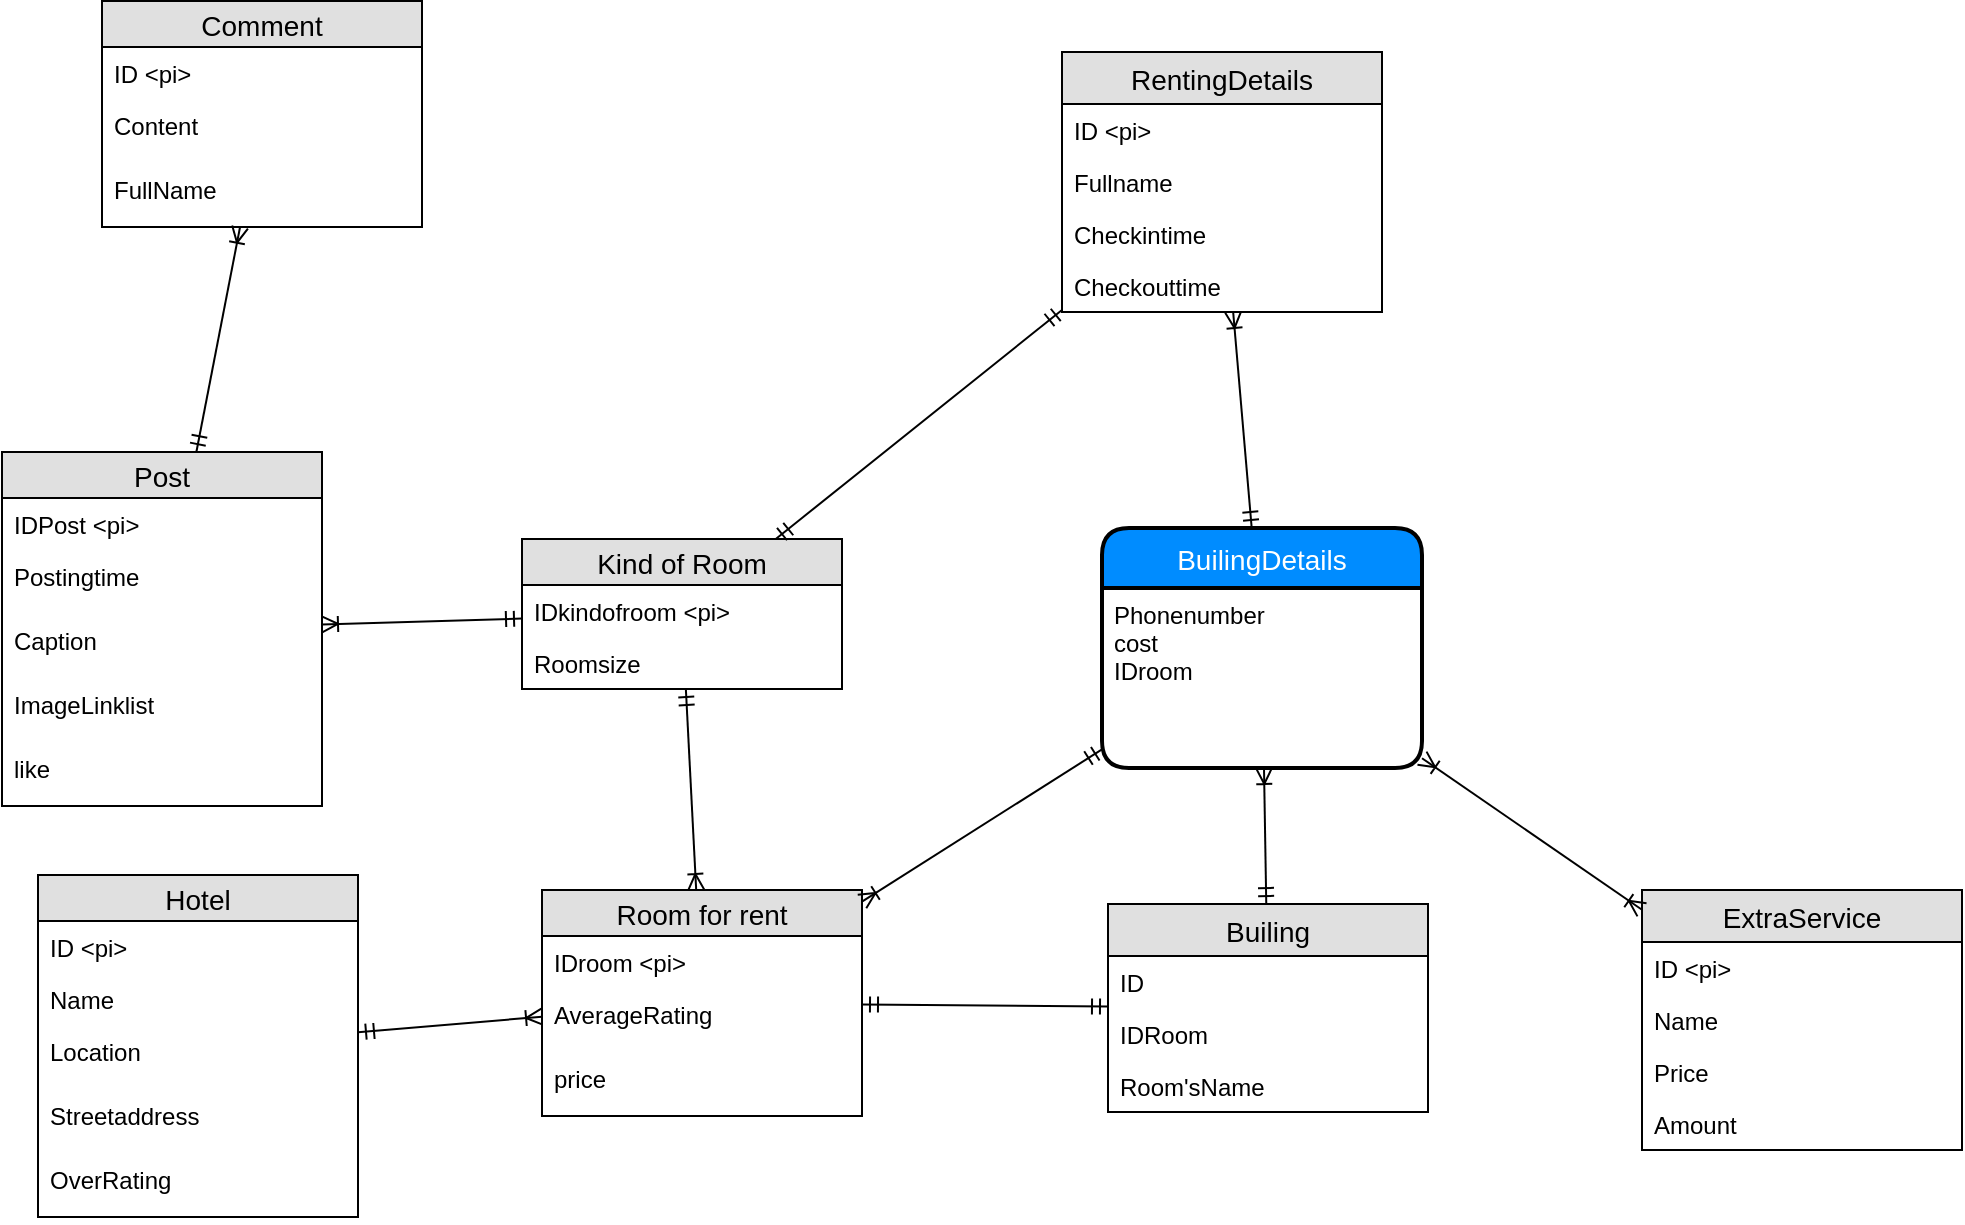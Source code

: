 <mxfile version="11.1.2" type="device"><diagram id="YQOrjujq_5rI3hVJkiRe" name="Page-1"><mxGraphModel dx="1848" dy="1701" grid="1" gridSize="10" guides="1" tooltips="1" connect="1" arrows="1" fold="1" page="1" pageScale="1" pageWidth="827" pageHeight="1169" math="0" shadow="0"><root><mxCell id="0"/><mxCell id="1" parent="0"/><mxCell id="HMpFRkQOSU1bXePTaPa--12" value="Hotel" style="swimlane;fontStyle=0;childLayout=stackLayout;horizontal=1;startSize=23;fillColor=#e0e0e0;horizontalStack=0;resizeParent=1;resizeParentMax=0;resizeLast=0;collapsible=1;marginBottom=0;swimlaneFillColor=#ffffff;align=center;fontSize=14;" vertex="1" parent="1"><mxGeometry x="-202" y="63.5" width="160" height="171" as="geometry"/></mxCell><mxCell id="HMpFRkQOSU1bXePTaPa--13" value="ID &lt;pi&gt;" style="text;strokeColor=none;fillColor=none;spacingLeft=4;spacingRight=4;overflow=hidden;rotatable=0;points=[[0,0.5],[1,0.5]];portConstraint=eastwest;fontSize=12;" vertex="1" parent="HMpFRkQOSU1bXePTaPa--12"><mxGeometry y="23" width="160" height="26" as="geometry"/></mxCell><mxCell id="HMpFRkQOSU1bXePTaPa--14" value="Name" style="text;strokeColor=none;fillColor=none;spacingLeft=4;spacingRight=4;overflow=hidden;rotatable=0;points=[[0,0.5],[1,0.5]];portConstraint=eastwest;fontSize=12;" vertex="1" parent="HMpFRkQOSU1bXePTaPa--12"><mxGeometry y="49" width="160" height="26" as="geometry"/></mxCell><mxCell id="HMpFRkQOSU1bXePTaPa--21" value="Location&#10;&#10;" style="text;strokeColor=none;fillColor=none;spacingLeft=4;spacingRight=4;overflow=hidden;rotatable=0;points=[[0,0.5],[1,0.5]];portConstraint=eastwest;fontSize=12;" vertex="1" parent="HMpFRkQOSU1bXePTaPa--12"><mxGeometry y="75" width="160" height="32" as="geometry"/></mxCell><mxCell id="HMpFRkQOSU1bXePTaPa--15" value="Streetaddress" style="text;strokeColor=none;fillColor=none;spacingLeft=4;spacingRight=4;overflow=hidden;rotatable=0;points=[[0,0.5],[1,0.5]];portConstraint=eastwest;fontSize=12;" vertex="1" parent="HMpFRkQOSU1bXePTaPa--12"><mxGeometry y="107" width="160" height="32" as="geometry"/></mxCell><mxCell id="HMpFRkQOSU1bXePTaPa--22" value="OverRating" style="text;strokeColor=none;fillColor=none;spacingLeft=4;spacingRight=4;overflow=hidden;rotatable=0;points=[[0,0.5],[1,0.5]];portConstraint=eastwest;fontSize=12;" vertex="1" parent="HMpFRkQOSU1bXePTaPa--12"><mxGeometry y="139" width="160" height="32" as="geometry"/></mxCell><mxCell id="HMpFRkQOSU1bXePTaPa--17" value="RentingDetails" style="swimlane;fontStyle=0;childLayout=stackLayout;horizontal=1;startSize=26;fillColor=#e0e0e0;horizontalStack=0;resizeParent=1;resizeParentMax=0;resizeLast=0;collapsible=1;marginBottom=0;swimlaneFillColor=#ffffff;align=center;fontSize=14;" vertex="1" parent="1"><mxGeometry x="310" y="-348" width="160" height="130" as="geometry"/></mxCell><mxCell id="HMpFRkQOSU1bXePTaPa--18" value="ID &lt;pi&gt;" style="text;strokeColor=none;fillColor=none;spacingLeft=4;spacingRight=4;overflow=hidden;rotatable=0;points=[[0,0.5],[1,0.5]];portConstraint=eastwest;fontSize=12;" vertex="1" parent="HMpFRkQOSU1bXePTaPa--17"><mxGeometry y="26" width="160" height="26" as="geometry"/></mxCell><mxCell id="HMpFRkQOSU1bXePTaPa--19" value="Fullname" style="text;strokeColor=none;fillColor=none;spacingLeft=4;spacingRight=4;overflow=hidden;rotatable=0;points=[[0,0.5],[1,0.5]];portConstraint=eastwest;fontSize=12;" vertex="1" parent="HMpFRkQOSU1bXePTaPa--17"><mxGeometry y="52" width="160" height="26" as="geometry"/></mxCell><mxCell id="HMpFRkQOSU1bXePTaPa--24" value="Checkintime" style="text;strokeColor=none;fillColor=none;spacingLeft=4;spacingRight=4;overflow=hidden;rotatable=0;points=[[0,0.5],[1,0.5]];portConstraint=eastwest;fontSize=12;" vertex="1" parent="HMpFRkQOSU1bXePTaPa--17"><mxGeometry y="78" width="160" height="26" as="geometry"/></mxCell><mxCell id="HMpFRkQOSU1bXePTaPa--25" value="Checkouttime" style="text;strokeColor=none;fillColor=none;spacingLeft=4;spacingRight=4;overflow=hidden;rotatable=0;points=[[0,0.5],[1,0.5]];portConstraint=eastwest;fontSize=12;" vertex="1" parent="HMpFRkQOSU1bXePTaPa--17"><mxGeometry y="104" width="160" height="26" as="geometry"/></mxCell><mxCell id="HMpFRkQOSU1bXePTaPa--26" value="BuilingDetails" style="swimlane;childLayout=stackLayout;horizontal=1;startSize=30;horizontalStack=0;fillColor=#008cff;fontColor=#FFFFFF;rounded=1;fontSize=14;fontStyle=0;strokeWidth=2;resizeParent=0;resizeLast=1;shadow=0;dashed=0;align=center;" vertex="1" parent="1"><mxGeometry x="330" y="-110" width="160" height="120" as="geometry"/></mxCell><mxCell id="HMpFRkQOSU1bXePTaPa--27" value="Phonenumber&#10;cost&#10;IDroom&#10;" style="align=left;strokeColor=none;fillColor=none;spacingLeft=4;fontSize=12;verticalAlign=top;resizable=0;rotatable=0;part=1;" vertex="1" parent="HMpFRkQOSU1bXePTaPa--26"><mxGeometry y="30" width="160" height="90" as="geometry"/></mxCell><mxCell id="HMpFRkQOSU1bXePTaPa--28" value="Room for rent" style="swimlane;fontStyle=0;childLayout=stackLayout;horizontal=1;startSize=23;fillColor=#e0e0e0;horizontalStack=0;resizeParent=1;resizeParentMax=0;resizeLast=0;collapsible=1;marginBottom=0;swimlaneFillColor=#ffffff;align=center;fontSize=14;" vertex="1" parent="1"><mxGeometry x="50" y="71" width="160" height="113" as="geometry"/></mxCell><mxCell id="HMpFRkQOSU1bXePTaPa--29" value="IDroom &lt;pi&gt;" style="text;strokeColor=none;fillColor=none;spacingLeft=4;spacingRight=4;overflow=hidden;rotatable=0;points=[[0,0.5],[1,0.5]];portConstraint=eastwest;fontSize=12;" vertex="1" parent="HMpFRkQOSU1bXePTaPa--28"><mxGeometry y="23" width="160" height="26" as="geometry"/></mxCell><mxCell id="HMpFRkQOSU1bXePTaPa--31" value="AverageRating" style="text;strokeColor=none;fillColor=none;spacingLeft=4;spacingRight=4;overflow=hidden;rotatable=0;points=[[0,0.5],[1,0.5]];portConstraint=eastwest;fontSize=12;" vertex="1" parent="HMpFRkQOSU1bXePTaPa--28"><mxGeometry y="49" width="160" height="32" as="geometry"/></mxCell><mxCell id="HMpFRkQOSU1bXePTaPa--50" value="price" style="text;strokeColor=none;fillColor=none;spacingLeft=4;spacingRight=4;overflow=hidden;rotatable=0;points=[[0,0.5],[1,0.5]];portConstraint=eastwest;fontSize=12;" vertex="1" parent="HMpFRkQOSU1bXePTaPa--28"><mxGeometry y="81" width="160" height="32" as="geometry"/></mxCell><mxCell id="HMpFRkQOSU1bXePTaPa--34" value="ExtraService" style="swimlane;fontStyle=0;childLayout=stackLayout;horizontal=1;startSize=26;fillColor=#e0e0e0;horizontalStack=0;resizeParent=1;resizeParentMax=0;resizeLast=0;collapsible=1;marginBottom=0;swimlaneFillColor=#ffffff;align=center;fontSize=14;" vertex="1" parent="1"><mxGeometry x="600" y="71" width="160" height="130" as="geometry"/></mxCell><mxCell id="HMpFRkQOSU1bXePTaPa--35" value="ID &lt;pi&gt;" style="text;strokeColor=none;fillColor=none;spacingLeft=4;spacingRight=4;overflow=hidden;rotatable=0;points=[[0,0.5],[1,0.5]];portConstraint=eastwest;fontSize=12;" vertex="1" parent="HMpFRkQOSU1bXePTaPa--34"><mxGeometry y="26" width="160" height="26" as="geometry"/></mxCell><mxCell id="HMpFRkQOSU1bXePTaPa--36" value="Name" style="text;strokeColor=none;fillColor=none;spacingLeft=4;spacingRight=4;overflow=hidden;rotatable=0;points=[[0,0.5],[1,0.5]];portConstraint=eastwest;fontSize=12;" vertex="1" parent="HMpFRkQOSU1bXePTaPa--34"><mxGeometry y="52" width="160" height="26" as="geometry"/></mxCell><mxCell id="HMpFRkQOSU1bXePTaPa--37" value="Price" style="text;strokeColor=none;fillColor=none;spacingLeft=4;spacingRight=4;overflow=hidden;rotatable=0;points=[[0,0.5],[1,0.5]];portConstraint=eastwest;fontSize=12;" vertex="1" parent="HMpFRkQOSU1bXePTaPa--34"><mxGeometry y="78" width="160" height="26" as="geometry"/></mxCell><mxCell id="HMpFRkQOSU1bXePTaPa--38" value="Amount" style="text;strokeColor=none;fillColor=none;spacingLeft=4;spacingRight=4;overflow=hidden;rotatable=0;points=[[0,0.5],[1,0.5]];portConstraint=eastwest;fontSize=12;" vertex="1" parent="HMpFRkQOSU1bXePTaPa--34"><mxGeometry y="104" width="160" height="26" as="geometry"/></mxCell><mxCell id="HMpFRkQOSU1bXePTaPa--46" value="Kind of Room" style="swimlane;fontStyle=0;childLayout=stackLayout;horizontal=1;startSize=23;fillColor=#e0e0e0;horizontalStack=0;resizeParent=1;resizeParentMax=0;resizeLast=0;collapsible=1;marginBottom=0;swimlaneFillColor=#ffffff;align=center;fontSize=14;" vertex="1" parent="1"><mxGeometry x="40" y="-104.5" width="160" height="75" as="geometry"/></mxCell><mxCell id="HMpFRkQOSU1bXePTaPa--47" value="IDkindofroom &lt;pi&gt;" style="text;strokeColor=none;fillColor=none;spacingLeft=4;spacingRight=4;overflow=hidden;rotatable=0;points=[[0,0.5],[1,0.5]];portConstraint=eastwest;fontSize=12;" vertex="1" parent="HMpFRkQOSU1bXePTaPa--46"><mxGeometry y="23" width="160" height="26" as="geometry"/></mxCell><mxCell id="HMpFRkQOSU1bXePTaPa--48" value="Roomsize" style="text;strokeColor=none;fillColor=none;spacingLeft=4;spacingRight=4;overflow=hidden;rotatable=0;points=[[0,0.5],[1,0.5]];portConstraint=eastwest;fontSize=12;" vertex="1" parent="HMpFRkQOSU1bXePTaPa--46"><mxGeometry y="49" width="160" height="26" as="geometry"/></mxCell><mxCell id="HMpFRkQOSU1bXePTaPa--51" value="Post" style="swimlane;fontStyle=0;childLayout=stackLayout;horizontal=1;startSize=23;fillColor=#e0e0e0;horizontalStack=0;resizeParent=1;resizeParentMax=0;resizeLast=0;collapsible=1;marginBottom=0;swimlaneFillColor=#ffffff;align=center;fontSize=14;" vertex="1" parent="1"><mxGeometry x="-220" y="-148" width="160" height="177" as="geometry"/></mxCell><mxCell id="HMpFRkQOSU1bXePTaPa--52" value="IDPost &lt;pi&gt;" style="text;strokeColor=none;fillColor=none;spacingLeft=4;spacingRight=4;overflow=hidden;rotatable=0;points=[[0,0.5],[1,0.5]];portConstraint=eastwest;fontSize=12;" vertex="1" parent="HMpFRkQOSU1bXePTaPa--51"><mxGeometry y="23" width="160" height="26" as="geometry"/></mxCell><mxCell id="HMpFRkQOSU1bXePTaPa--53" value="Postingtime" style="text;strokeColor=none;fillColor=none;spacingLeft=4;spacingRight=4;overflow=hidden;rotatable=0;points=[[0,0.5],[1,0.5]];portConstraint=eastwest;fontSize=12;" vertex="1" parent="HMpFRkQOSU1bXePTaPa--51"><mxGeometry y="49" width="160" height="32" as="geometry"/></mxCell><mxCell id="HMpFRkQOSU1bXePTaPa--54" value="Caption" style="text;strokeColor=none;fillColor=none;spacingLeft=4;spacingRight=4;overflow=hidden;rotatable=0;points=[[0,0.5],[1,0.5]];portConstraint=eastwest;fontSize=12;" vertex="1" parent="HMpFRkQOSU1bXePTaPa--51"><mxGeometry y="81" width="160" height="32" as="geometry"/></mxCell><mxCell id="HMpFRkQOSU1bXePTaPa--55" value="ImageLinklist" style="text;strokeColor=none;fillColor=none;spacingLeft=4;spacingRight=4;overflow=hidden;rotatable=0;points=[[0,0.5],[1,0.5]];portConstraint=eastwest;fontSize=12;" vertex="1" parent="HMpFRkQOSU1bXePTaPa--51"><mxGeometry y="113" width="160" height="32" as="geometry"/></mxCell><mxCell id="HMpFRkQOSU1bXePTaPa--56" value="like" style="text;strokeColor=none;fillColor=none;spacingLeft=4;spacingRight=4;overflow=hidden;rotatable=0;points=[[0,0.5],[1,0.5]];portConstraint=eastwest;fontSize=12;" vertex="1" parent="HMpFRkQOSU1bXePTaPa--51"><mxGeometry y="145" width="160" height="32" as="geometry"/></mxCell><mxCell id="HMpFRkQOSU1bXePTaPa--57" value="Comment" style="swimlane;fontStyle=0;childLayout=stackLayout;horizontal=1;startSize=23;fillColor=#e0e0e0;horizontalStack=0;resizeParent=1;resizeParentMax=0;resizeLast=0;collapsible=1;marginBottom=0;swimlaneFillColor=#ffffff;align=center;fontSize=14;" vertex="1" parent="1"><mxGeometry x="-170" y="-373.5" width="160" height="113" as="geometry"/></mxCell><mxCell id="HMpFRkQOSU1bXePTaPa--58" value="ID &lt;pi&gt;" style="text;strokeColor=none;fillColor=none;spacingLeft=4;spacingRight=4;overflow=hidden;rotatable=0;points=[[0,0.5],[1,0.5]];portConstraint=eastwest;fontSize=12;" vertex="1" parent="HMpFRkQOSU1bXePTaPa--57"><mxGeometry y="23" width="160" height="26" as="geometry"/></mxCell><mxCell id="HMpFRkQOSU1bXePTaPa--59" value="Content" style="text;strokeColor=none;fillColor=none;spacingLeft=4;spacingRight=4;overflow=hidden;rotatable=0;points=[[0,0.5],[1,0.5]];portConstraint=eastwest;fontSize=12;" vertex="1" parent="HMpFRkQOSU1bXePTaPa--57"><mxGeometry y="49" width="160" height="32" as="geometry"/></mxCell><mxCell id="HMpFRkQOSU1bXePTaPa--60" value="FullName" style="text;strokeColor=none;fillColor=none;spacingLeft=4;spacingRight=4;overflow=hidden;rotatable=0;points=[[0,0.5],[1,0.5]];portConstraint=eastwest;fontSize=12;" vertex="1" parent="HMpFRkQOSU1bXePTaPa--57"><mxGeometry y="81" width="160" height="32" as="geometry"/></mxCell><mxCell id="HMpFRkQOSU1bXePTaPa--69" value="" style="fontSize=12;html=1;endArrow=ERoneToMany;startArrow=ERmandOne;" edge="1" parent="1" source="HMpFRkQOSU1bXePTaPa--46" target="HMpFRkQOSU1bXePTaPa--28"><mxGeometry width="100" height="100" relative="1" as="geometry"><mxPoint x="100" y="830" as="sourcePoint"/><mxPoint x="200" y="730" as="targetPoint"/></mxGeometry></mxCell><mxCell id="HMpFRkQOSU1bXePTaPa--70" value="" style="fontSize=12;html=1;endArrow=ERoneToMany;startArrow=ERmandOne;" edge="1" parent="1" source="HMpFRkQOSU1bXePTaPa--12" target="HMpFRkQOSU1bXePTaPa--28"><mxGeometry width="100" height="100" relative="1" as="geometry"><mxPoint x="100" y="830" as="sourcePoint"/><mxPoint x="200" y="730" as="targetPoint"/></mxGeometry></mxCell><mxCell id="HMpFRkQOSU1bXePTaPa--71" value="" style="fontSize=12;html=1;endArrow=ERoneToMany;startArrow=ERmandOne;" edge="1" parent="1" source="HMpFRkQOSU1bXePTaPa--26" target="HMpFRkQOSU1bXePTaPa--28"><mxGeometry width="100" height="100" relative="1" as="geometry"><mxPoint x="100" y="830" as="sourcePoint"/><mxPoint x="200" y="730" as="targetPoint"/></mxGeometry></mxCell><mxCell id="HMpFRkQOSU1bXePTaPa--74" value="" style="fontSize=12;html=1;endArrow=ERoneToMany;startArrow=ERmandOne;" edge="1" parent="1" source="HMpFRkQOSU1bXePTaPa--26" target="HMpFRkQOSU1bXePTaPa--17"><mxGeometry width="100" height="100" relative="1" as="geometry"><mxPoint x="100" y="830" as="sourcePoint"/><mxPoint x="200" y="730" as="targetPoint"/></mxGeometry></mxCell><mxCell id="HMpFRkQOSU1bXePTaPa--75" value="Builing" style="swimlane;fontStyle=0;childLayout=stackLayout;horizontal=1;startSize=26;fillColor=#e0e0e0;horizontalStack=0;resizeParent=1;resizeParentMax=0;resizeLast=0;collapsible=1;marginBottom=0;swimlaneFillColor=#ffffff;align=center;fontSize=14;" vertex="1" parent="1"><mxGeometry x="333" y="78" width="160" height="104" as="geometry"/></mxCell><mxCell id="HMpFRkQOSU1bXePTaPa--76" value="ID" style="text;strokeColor=none;fillColor=none;spacingLeft=4;spacingRight=4;overflow=hidden;rotatable=0;points=[[0,0.5],[1,0.5]];portConstraint=eastwest;fontSize=12;" vertex="1" parent="HMpFRkQOSU1bXePTaPa--75"><mxGeometry y="26" width="160" height="26" as="geometry"/></mxCell><mxCell id="HMpFRkQOSU1bXePTaPa--83" value="IDRoom" style="text;strokeColor=none;fillColor=none;spacingLeft=4;spacingRight=4;overflow=hidden;rotatable=0;points=[[0,0.5],[1,0.5]];portConstraint=eastwest;fontSize=12;" vertex="1" parent="HMpFRkQOSU1bXePTaPa--75"><mxGeometry y="52" width="160" height="26" as="geometry"/></mxCell><mxCell id="HMpFRkQOSU1bXePTaPa--82" value="Room'sName" style="text;strokeColor=none;fillColor=none;spacingLeft=4;spacingRight=4;overflow=hidden;rotatable=0;points=[[0,0.5],[1,0.5]];portConstraint=eastwest;fontSize=12;" vertex="1" parent="HMpFRkQOSU1bXePTaPa--75"><mxGeometry y="78" width="160" height="26" as="geometry"/></mxCell><mxCell id="HMpFRkQOSU1bXePTaPa--79" value="" style="fontSize=12;html=1;endArrow=ERmandOne;startArrow=ERmandOne;" edge="1" parent="1" source="HMpFRkQOSU1bXePTaPa--46" target="HMpFRkQOSU1bXePTaPa--17"><mxGeometry width="100" height="100" relative="1" as="geometry"><mxPoint x="100" y="940" as="sourcePoint"/><mxPoint x="200" y="840" as="targetPoint"/></mxGeometry></mxCell><mxCell id="HMpFRkQOSU1bXePTaPa--80" value="" style="fontSize=12;html=1;endArrow=ERoneToMany;startArrow=ERoneToMany;" edge="1" parent="1" source="HMpFRkQOSU1bXePTaPa--26" target="HMpFRkQOSU1bXePTaPa--34"><mxGeometry width="100" height="100" relative="1" as="geometry"><mxPoint x="100" y="940" as="sourcePoint"/><mxPoint x="200" y="840" as="targetPoint"/></mxGeometry></mxCell><mxCell id="HMpFRkQOSU1bXePTaPa--81" value="" style="fontSize=12;html=1;endArrow=ERoneToMany;startArrow=ERmandOne;" edge="1" parent="1" source="HMpFRkQOSU1bXePTaPa--75" target="HMpFRkQOSU1bXePTaPa--26"><mxGeometry width="100" height="100" relative="1" as="geometry"><mxPoint x="100" y="940" as="sourcePoint"/><mxPoint x="200" y="840" as="targetPoint"/></mxGeometry></mxCell><mxCell id="HMpFRkQOSU1bXePTaPa--84" value="" style="fontSize=12;html=1;endArrow=ERmandOne;startArrow=ERmandOne;" edge="1" parent="1" source="HMpFRkQOSU1bXePTaPa--28" target="HMpFRkQOSU1bXePTaPa--75"><mxGeometry width="100" height="100" relative="1" as="geometry"><mxPoint x="60" y="940" as="sourcePoint"/><mxPoint x="160" y="840" as="targetPoint"/></mxGeometry></mxCell><mxCell id="HMpFRkQOSU1bXePTaPa--85" value="" style="fontSize=12;html=1;endArrow=ERoneToMany;startArrow=ERmandOne;" edge="1" parent="1" source="HMpFRkQOSU1bXePTaPa--51" target="HMpFRkQOSU1bXePTaPa--57"><mxGeometry width="100" height="100" relative="1" as="geometry"><mxPoint x="340" y="857.5" as="sourcePoint"/><mxPoint x="440" y="757.5" as="targetPoint"/></mxGeometry></mxCell><mxCell id="HMpFRkQOSU1bXePTaPa--86" value="" style="fontSize=12;html=1;endArrow=ERoneToMany;startArrow=ERmandOne;" edge="1" parent="1" source="HMpFRkQOSU1bXePTaPa--46" target="HMpFRkQOSU1bXePTaPa--51"><mxGeometry width="100" height="100" relative="1" as="geometry"><mxPoint x="80" y="990" as="sourcePoint"/><mxPoint x="180" y="890" as="targetPoint"/></mxGeometry></mxCell></root></mxGraphModel></diagram></mxfile>